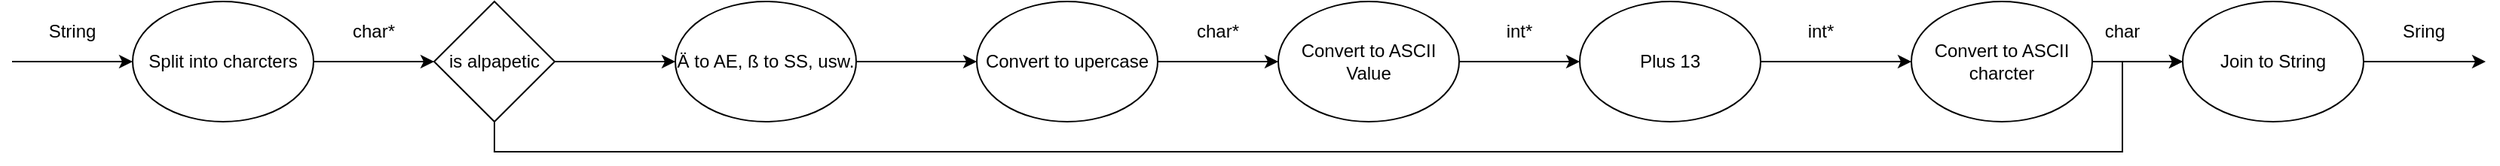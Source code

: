 <mxfile version="13.0.3" type="device"><diagram id="nuSIPwwCMeISiIPB8nfP" name="Page-1"><mxGraphModel dx="1326" dy="806" grid="1" gridSize="10" guides="1" tooltips="1" connect="1" arrows="1" fold="1" page="1" pageScale="1" pageWidth="827" pageHeight="1169" math="0" shadow="0"><root><mxCell id="0"/><mxCell id="1" parent="0"/><mxCell id="40Kz5FUk7pafY6hfnVbg-8" style="edgeStyle=orthogonalEdgeStyle;rounded=0;orthogonalLoop=1;jettySize=auto;html=1;exitX=1;exitY=0.5;exitDx=0;exitDy=0;entryX=0;entryY=0.5;entryDx=0;entryDy=0;" parent="1" source="tS6OI355LOSmTWF5GEaZ-1" target="40Kz5FUk7pafY6hfnVbg-7" edge="1"><mxGeometry relative="1" as="geometry"/></mxCell><mxCell id="tS6OI355LOSmTWF5GEaZ-1" value="Split into charcters" style="ellipse;whiteSpace=wrap;html=1;" parent="1" vertex="1"><mxGeometry x="120" y="40" width="120" height="80" as="geometry"/></mxCell><mxCell id="40Kz5FUk7pafY6hfnVbg-2" style="edgeStyle=orthogonalEdgeStyle;rounded=0;orthogonalLoop=1;jettySize=auto;html=1;exitX=1;exitY=0.5;exitDx=0;exitDy=0;entryX=0;entryY=0.5;entryDx=0;entryDy=0;" parent="1" source="tS6OI355LOSmTWF5GEaZ-2" edge="1"><mxGeometry relative="1" as="geometry"><mxPoint x="1080" y="80" as="targetPoint"/></mxGeometry></mxCell><mxCell id="tS6OI355LOSmTWF5GEaZ-2" value="Convert to ASCII Value" style="ellipse;whiteSpace=wrap;html=1;" parent="1" vertex="1"><mxGeometry x="880" y="40" width="120" height="80" as="geometry"/></mxCell><mxCell id="tS6OI355LOSmTWF5GEaZ-4" value="char*" style="text;html=1;strokeColor=none;fillColor=none;align=center;verticalAlign=middle;whiteSpace=wrap;rounded=0;" parent="1" vertex="1"><mxGeometry x="260" y="50" width="40" height="20" as="geometry"/></mxCell><mxCell id="tS6OI355LOSmTWF5GEaZ-6" value="" style="endArrow=classic;html=1;entryX=0;entryY=0.5;entryDx=0;entryDy=0;" parent="1" target="tS6OI355LOSmTWF5GEaZ-1" edge="1"><mxGeometry width="50" height="50" relative="1" as="geometry"><mxPoint x="40" y="80" as="sourcePoint"/><mxPoint x="90" y="60" as="targetPoint"/></mxGeometry></mxCell><mxCell id="tS6OI355LOSmTWF5GEaZ-7" value="String" style="text;html=1;strokeColor=none;fillColor=none;align=center;verticalAlign=middle;whiteSpace=wrap;rounded=0;" parent="1" vertex="1"><mxGeometry x="60" y="50" width="40" height="20" as="geometry"/></mxCell><mxCell id="tS6OI355LOSmTWF5GEaZ-12" style="edgeStyle=orthogonalEdgeStyle;rounded=0;orthogonalLoop=1;jettySize=auto;html=1;exitX=1;exitY=0.5;exitDx=0;exitDy=0;" parent="1" source="tS6OI355LOSmTWF5GEaZ-8" target="tS6OI355LOSmTWF5GEaZ-11" edge="1"><mxGeometry relative="1" as="geometry"/></mxCell><mxCell id="tS6OI355LOSmTWF5GEaZ-8" value="Plus 13" style="ellipse;whiteSpace=wrap;html=1;" parent="1" vertex="1"><mxGeometry x="1080" y="40" width="120" height="80" as="geometry"/></mxCell><mxCell id="tS6OI355LOSmTWF5GEaZ-10" value="int*" style="text;html=1;strokeColor=none;fillColor=none;align=center;verticalAlign=middle;whiteSpace=wrap;rounded=0;" parent="1" vertex="1"><mxGeometry x="1020" y="50" width="40" height="20" as="geometry"/></mxCell><mxCell id="tS6OI355LOSmTWF5GEaZ-15" style="edgeStyle=orthogonalEdgeStyle;rounded=0;orthogonalLoop=1;jettySize=auto;html=1;exitX=1;exitY=0.5;exitDx=0;exitDy=0;entryX=0;entryY=0.5;entryDx=0;entryDy=0;" parent="1" source="tS6OI355LOSmTWF5GEaZ-11" target="tS6OI355LOSmTWF5GEaZ-14" edge="1"><mxGeometry relative="1" as="geometry"/></mxCell><mxCell id="tS6OI355LOSmTWF5GEaZ-11" value="Convert to ASCII&lt;br&gt;charcter" style="ellipse;whiteSpace=wrap;html=1;" parent="1" vertex="1"><mxGeometry x="1300" y="40" width="120" height="80" as="geometry"/></mxCell><mxCell id="tS6OI355LOSmTWF5GEaZ-13" value="int*" style="text;html=1;strokeColor=none;fillColor=none;align=center;verticalAlign=middle;whiteSpace=wrap;rounded=0;" parent="1" vertex="1"><mxGeometry x="1220" y="50" width="40" height="20" as="geometry"/></mxCell><mxCell id="tS6OI355LOSmTWF5GEaZ-18" style="edgeStyle=orthogonalEdgeStyle;rounded=0;orthogonalLoop=1;jettySize=auto;html=1;exitX=1;exitY=0.5;exitDx=0;exitDy=0;" parent="1" source="tS6OI355LOSmTWF5GEaZ-14" edge="1"><mxGeometry relative="1" as="geometry"><mxPoint x="1681" y="80" as="targetPoint"/></mxGeometry></mxCell><mxCell id="tS6OI355LOSmTWF5GEaZ-14" value="Join to String" style="ellipse;whiteSpace=wrap;html=1;" parent="1" vertex="1"><mxGeometry x="1480" y="40" width="120" height="80" as="geometry"/></mxCell><mxCell id="tS6OI355LOSmTWF5GEaZ-16" value="char" style="text;html=1;strokeColor=none;fillColor=none;align=center;verticalAlign=middle;whiteSpace=wrap;rounded=0;" parent="1" vertex="1"><mxGeometry x="1420" y="50" width="40" height="20" as="geometry"/></mxCell><mxCell id="tS6OI355LOSmTWF5GEaZ-19" value="Sring" style="text;html=1;strokeColor=none;fillColor=none;align=center;verticalAlign=middle;whiteSpace=wrap;rounded=0;" parent="1" vertex="1"><mxGeometry x="1620" y="50" width="40" height="20" as="geometry"/></mxCell><mxCell id="40Kz5FUk7pafY6hfnVbg-13" style="edgeStyle=orthogonalEdgeStyle;rounded=0;orthogonalLoop=1;jettySize=auto;html=1;exitX=0.5;exitY=1;exitDx=0;exitDy=0;entryX=0;entryY=0.5;entryDx=0;entryDy=0;" parent="1" source="40Kz5FUk7pafY6hfnVbg-7" target="tS6OI355LOSmTWF5GEaZ-14" edge="1"><mxGeometry relative="1" as="geometry"><Array as="points"><mxPoint x="360" y="140"/><mxPoint x="1440" y="140"/><mxPoint x="1440" y="80"/></Array></mxGeometry></mxCell><mxCell id="wisZ6olWs4yr_4P0WX8R-2" style="edgeStyle=orthogonalEdgeStyle;rounded=0;orthogonalLoop=1;jettySize=auto;html=1;exitX=1;exitY=0.5;exitDx=0;exitDy=0;" edge="1" parent="1" source="40Kz5FUk7pafY6hfnVbg-7" target="wisZ6olWs4yr_4P0WX8R-1"><mxGeometry relative="1" as="geometry"/></mxCell><mxCell id="40Kz5FUk7pafY6hfnVbg-7" value="is alpapetic" style="rhombus;whiteSpace=wrap;html=1;" parent="1" vertex="1"><mxGeometry x="320" y="40" width="80" height="80" as="geometry"/></mxCell><mxCell id="40Kz5FUk7pafY6hfnVbg-12" style="edgeStyle=orthogonalEdgeStyle;rounded=0;orthogonalLoop=1;jettySize=auto;html=1;exitX=1;exitY=0.5;exitDx=0;exitDy=0;entryX=0;entryY=0.5;entryDx=0;entryDy=0;" parent="1" source="40Kz5FUk7pafY6hfnVbg-10" target="tS6OI355LOSmTWF5GEaZ-2" edge="1"><mxGeometry relative="1" as="geometry"/></mxCell><mxCell id="40Kz5FUk7pafY6hfnVbg-10" value="Convert to upercase" style="ellipse;whiteSpace=wrap;html=1;" parent="1" vertex="1"><mxGeometry x="680" y="40" width="120" height="80" as="geometry"/></mxCell><mxCell id="40Kz5FUk7pafY6hfnVbg-14" value="char*" style="text;html=1;strokeColor=none;fillColor=none;align=center;verticalAlign=middle;whiteSpace=wrap;rounded=0;" parent="1" vertex="1"><mxGeometry x="820" y="50" width="40" height="20" as="geometry"/></mxCell><mxCell id="wisZ6olWs4yr_4P0WX8R-3" style="edgeStyle=orthogonalEdgeStyle;rounded=0;orthogonalLoop=1;jettySize=auto;html=1;exitX=1;exitY=0.5;exitDx=0;exitDy=0;entryX=0;entryY=0.5;entryDx=0;entryDy=0;" edge="1" parent="1" source="wisZ6olWs4yr_4P0WX8R-1" target="40Kz5FUk7pafY6hfnVbg-10"><mxGeometry relative="1" as="geometry"/></mxCell><mxCell id="wisZ6olWs4yr_4P0WX8R-1" value="Ä to AE, ß to SS, usw." style="ellipse;whiteSpace=wrap;html=1;" vertex="1" parent="1"><mxGeometry x="480" y="40" width="120" height="80" as="geometry"/></mxCell></root></mxGraphModel></diagram></mxfile>